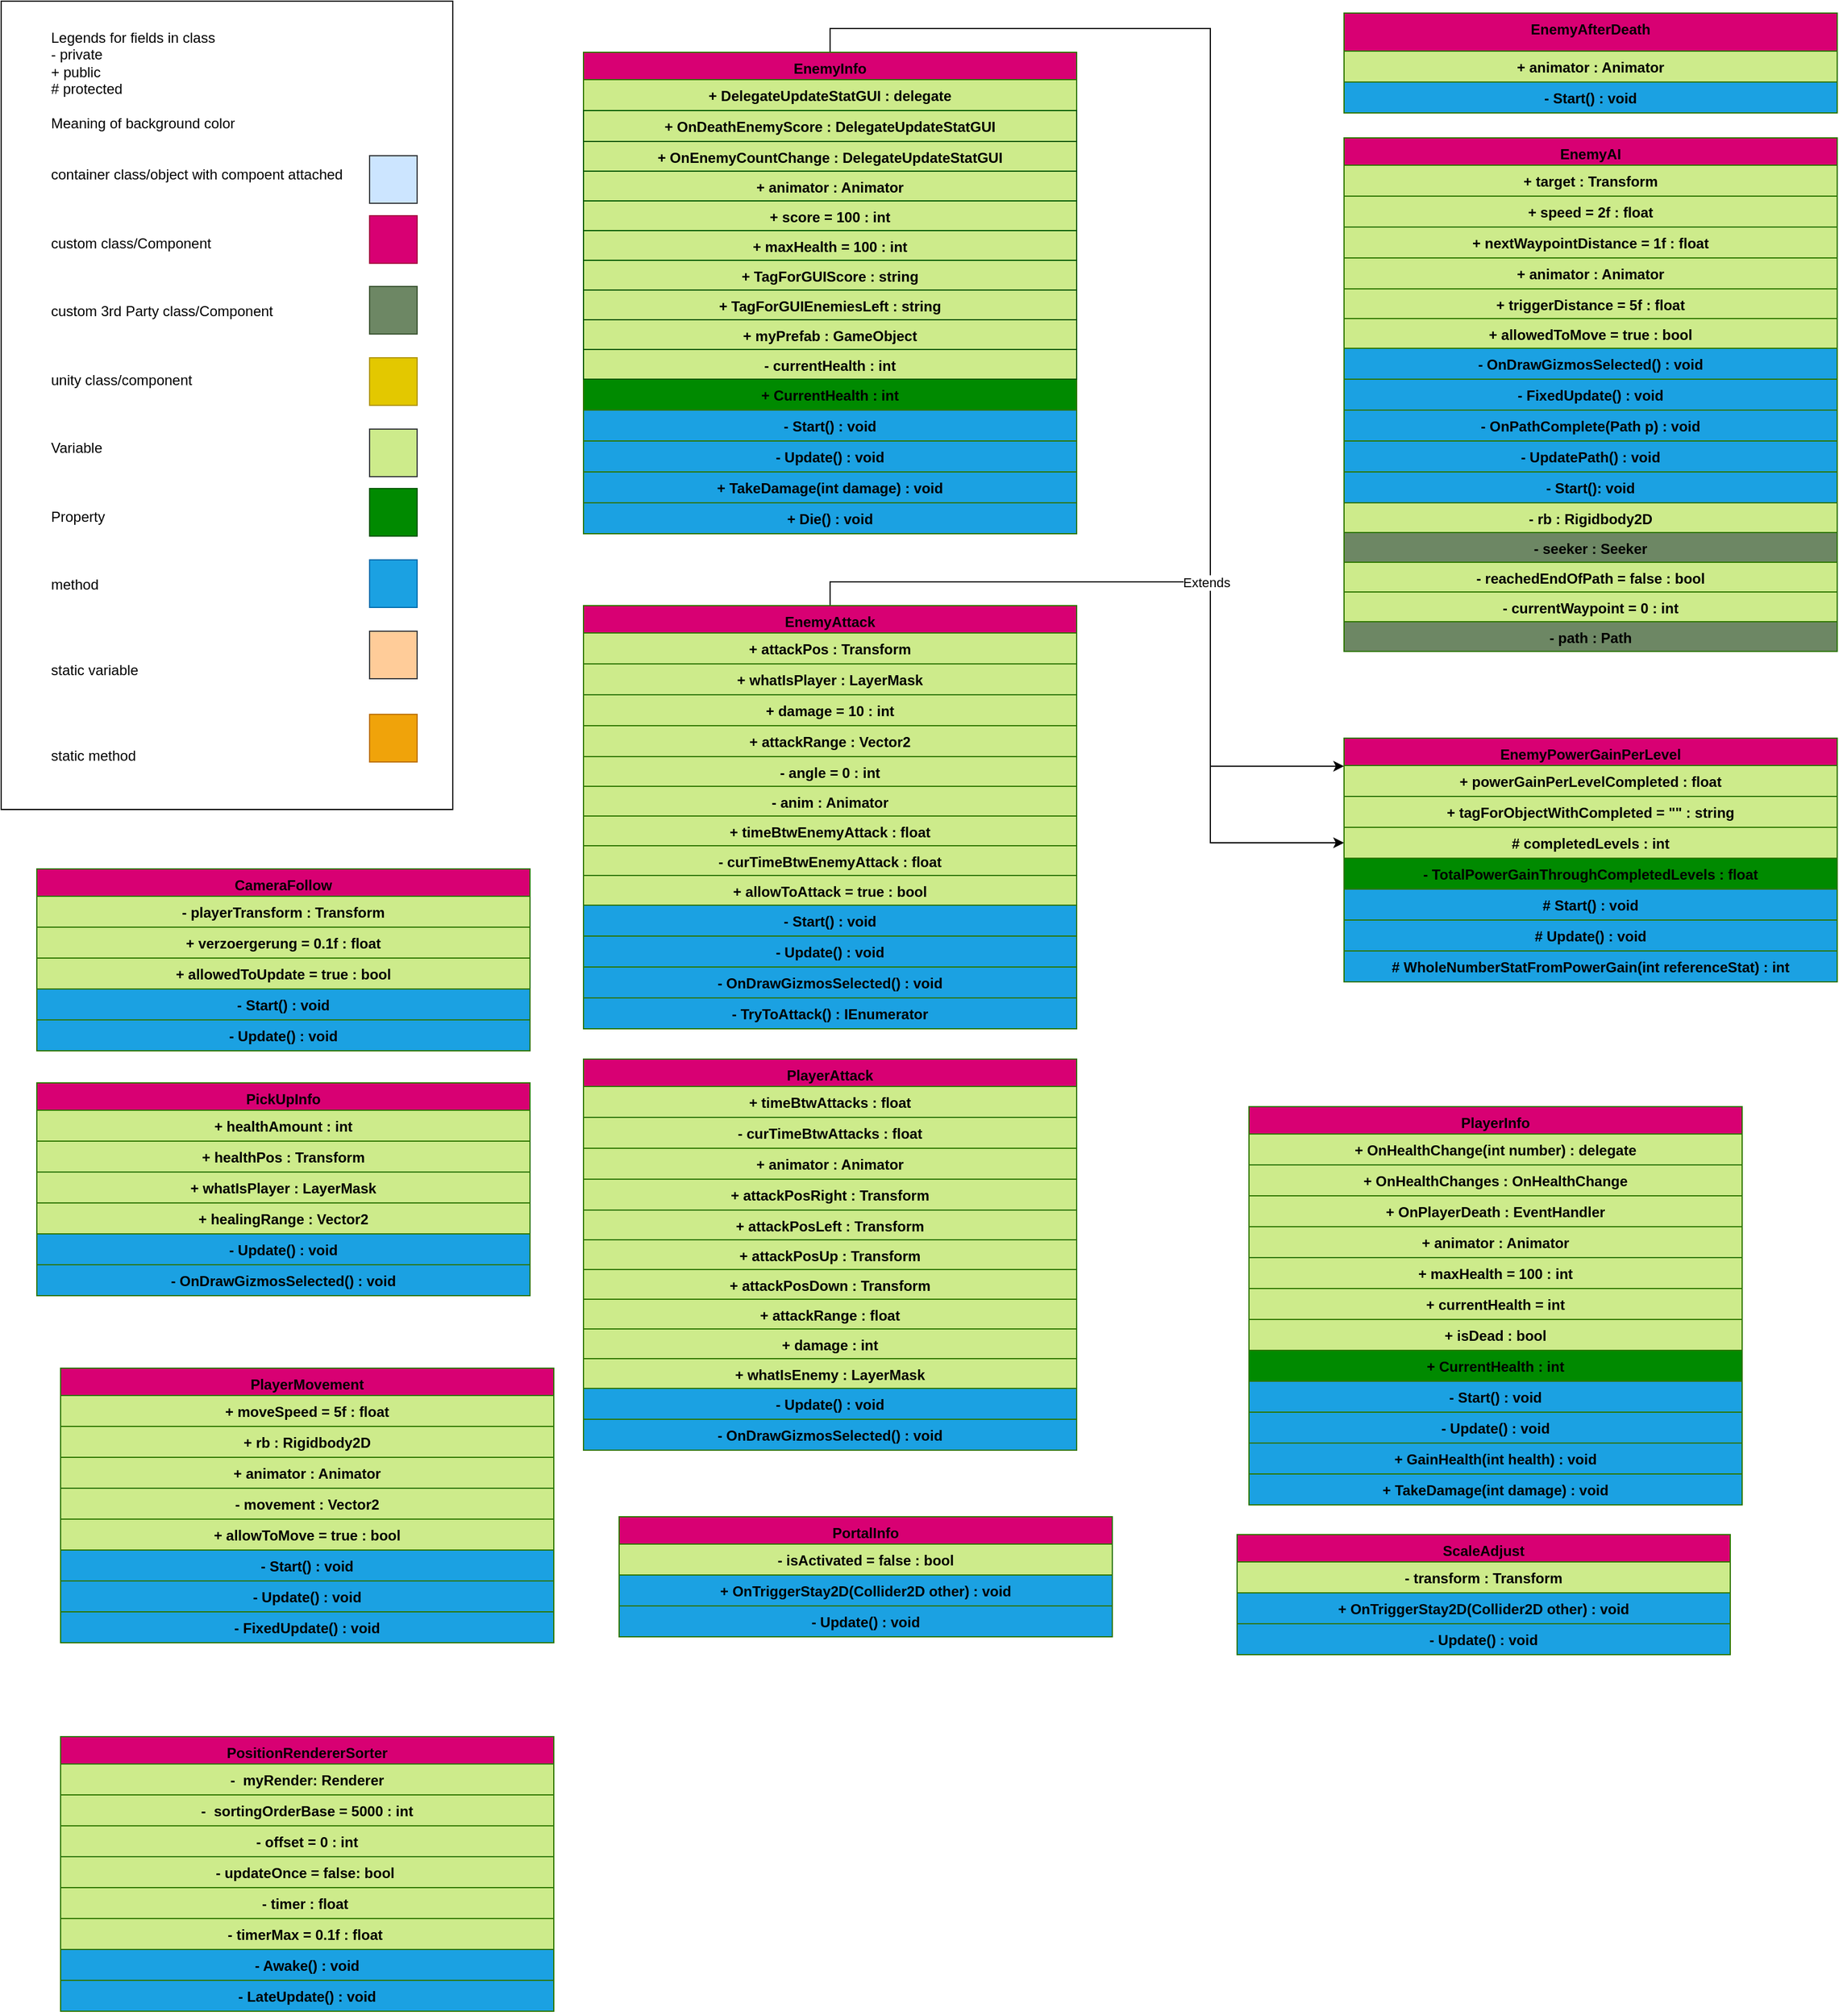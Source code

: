 <mxfile version="12.9.9" type="device"><diagram id="C5RBs43oDa-KdzZeNtuy" name="Page-1"><mxGraphModel dx="1086" dy="846" grid="1" gridSize="10" guides="1" tooltips="1" connect="1" arrows="1" fold="1" page="1" pageScale="1" pageWidth="827" pageHeight="1169" math="0" shadow="0"><root><mxCell id="WIyWlLk6GJQsqaUBKTNV-0"/><mxCell id="WIyWlLk6GJQsqaUBKTNV-1" parent="WIyWlLk6GJQsqaUBKTNV-0"/><mxCell id="g12nD_s7neF1TPHQe0_h-0" value="&lt;blockquote style=&quot;margin: 0 0 0 40px ; border: none ; padding: 0px&quot;&gt;&lt;div&gt;&lt;span&gt;Legends for fields in class&lt;/span&gt;&lt;/div&gt;&lt;div&gt;&lt;span&gt;- private&lt;/span&gt;&lt;/div&gt;&lt;div&gt;&lt;span&gt;+ public&lt;/span&gt;&lt;/div&gt;&lt;div&gt;&lt;span&gt;# protected&lt;/span&gt;&lt;/div&gt;&lt;div&gt;&lt;span&gt;&lt;br&gt;&lt;/span&gt;&lt;/div&gt;&lt;div&gt;&lt;span&gt;Meaning of background color&lt;/span&gt;&lt;/div&gt;&lt;div&gt;&lt;span&gt;&lt;br&gt;&lt;/span&gt;&lt;/div&gt;&lt;div&gt;&lt;br&gt;&lt;/div&gt;&lt;div&gt;container class/object with compoent attached&lt;/div&gt;&lt;div&gt;&lt;span&gt;&lt;br&gt;&lt;/span&gt;&lt;/div&gt;&lt;div&gt;&lt;span&gt;&lt;br&gt;&lt;/span&gt;&lt;/div&gt;&lt;div&gt;&lt;span&gt;&lt;br&gt;&lt;/span&gt;&lt;/div&gt;&lt;div&gt;&lt;span&gt;custom class/Component&lt;/span&gt;&lt;/div&gt;&lt;div&gt;&lt;span&gt;&lt;br&gt;&lt;/span&gt;&lt;/div&gt;&lt;div&gt;&lt;span&gt;&lt;br&gt;&lt;/span&gt;&lt;/div&gt;&lt;div&gt;&lt;span&gt;&lt;br&gt;&lt;/span&gt;&lt;/div&gt;&lt;div&gt;&lt;span&gt;custom 3rd Party class/Component&lt;/span&gt;&lt;/div&gt;&lt;div&gt;&lt;span&gt;&lt;br&gt;&lt;/span&gt;&lt;/div&gt;&lt;div&gt;&lt;span&gt;&lt;br&gt;&lt;/span&gt;&lt;/div&gt;&lt;div&gt;&lt;span&gt;&lt;br&gt;&lt;/span&gt;&lt;/div&gt;&lt;div&gt;&lt;span&gt;unity class/component&lt;/span&gt;&lt;/div&gt;&lt;div&gt;&lt;span&gt;&lt;br&gt;&lt;/span&gt;&lt;/div&gt;&lt;div&gt;&lt;span&gt;&lt;br&gt;&lt;/span&gt;&lt;/div&gt;&lt;div&gt;&lt;span&gt;&lt;br&gt;&lt;/span&gt;&lt;/div&gt;&lt;div&gt;&lt;span&gt;Variable&lt;/span&gt;&lt;/div&gt;&lt;div&gt;&lt;span&gt;&lt;br&gt;&lt;/span&gt;&lt;/div&gt;&lt;div&gt;&lt;span&gt;&lt;br&gt;&lt;/span&gt;&lt;/div&gt;&lt;div&gt;&lt;span&gt;&lt;br&gt;&lt;/span&gt;&lt;/div&gt;&lt;div&gt;&lt;span&gt;Property&lt;/span&gt;&lt;/div&gt;&lt;div&gt;&lt;span&gt;&lt;br&gt;&lt;/span&gt;&lt;/div&gt;&lt;div&gt;&lt;span&gt;&lt;br&gt;&lt;/span&gt;&lt;/div&gt;&lt;div&gt;&lt;span&gt;&lt;br&gt;&lt;/span&gt;&lt;/div&gt;&lt;div&gt;&lt;span&gt;method&lt;/span&gt;&lt;/div&gt;&lt;div&gt;&lt;span&gt;&lt;br&gt;&lt;/span&gt;&lt;/div&gt;&lt;div&gt;&lt;span&gt;&lt;br&gt;&lt;/span&gt;&lt;/div&gt;&lt;div&gt;&lt;span&gt;&lt;br&gt;&lt;/span&gt;&lt;/div&gt;&lt;div&gt;&lt;span&gt;&lt;br&gt;&lt;/span&gt;&lt;/div&gt;&lt;div&gt;static variable&lt;/div&gt;&lt;div&gt;&lt;br&gt;&lt;/div&gt;&lt;div&gt;&lt;br&gt;&lt;/div&gt;&lt;div&gt;&lt;br&gt;&lt;/div&gt;&lt;div&gt;&lt;br&gt;&lt;/div&gt;&lt;div&gt;&lt;span&gt;static method&lt;/span&gt;&lt;/div&gt;&lt;/blockquote&gt;&lt;div&gt;&lt;br&gt;&lt;/div&gt;" style="rounded=0;whiteSpace=wrap;html=1;align=left;" parent="WIyWlLk6GJQsqaUBKTNV-1" vertex="1"><mxGeometry x="30" y="40" width="380" height="680" as="geometry"/></mxCell><mxCell id="g12nD_s7neF1TPHQe0_h-1" value="" style="rounded=0;whiteSpace=wrap;html=1;fillColor=#d80073;strokeColor=#A50040;fontColor=#ffffff;" parent="WIyWlLk6GJQsqaUBKTNV-1" vertex="1"><mxGeometry x="340" y="220.5" width="40" height="40" as="geometry"/></mxCell><mxCell id="g12nD_s7neF1TPHQe0_h-2" value="" style="rounded=0;whiteSpace=wrap;html=1;fillColor=#cdeb8b;strokeColor=#36393d;" parent="WIyWlLk6GJQsqaUBKTNV-1" vertex="1"><mxGeometry x="340" y="400" width="40" height="40" as="geometry"/></mxCell><mxCell id="g12nD_s7neF1TPHQe0_h-3" value="" style="rounded=0;whiteSpace=wrap;html=1;fillColor=#008a00;strokeColor=#005700;fontColor=#ffffff;" parent="WIyWlLk6GJQsqaUBKTNV-1" vertex="1"><mxGeometry x="340" y="450" width="40" height="40" as="geometry"/></mxCell><mxCell id="g12nD_s7neF1TPHQe0_h-4" value="" style="rounded=0;whiteSpace=wrap;html=1;fillColor=#1ba1e2;strokeColor=#006EAF;fontColor=#ffffff;" parent="WIyWlLk6GJQsqaUBKTNV-1" vertex="1"><mxGeometry x="340" y="510" width="40" height="40" as="geometry"/></mxCell><mxCell id="g12nD_s7neF1TPHQe0_h-5" value="" style="rounded=0;whiteSpace=wrap;html=1;fillColor=#ffcc99;strokeColor=#36393d;" parent="WIyWlLk6GJQsqaUBKTNV-1" vertex="1"><mxGeometry x="340" y="570" width="40" height="40" as="geometry"/></mxCell><mxCell id="g12nD_s7neF1TPHQe0_h-6" value="" style="rounded=0;whiteSpace=wrap;html=1;fillColor=#f0a30a;strokeColor=#BD7000;fontColor=#ffffff;" parent="WIyWlLk6GJQsqaUBKTNV-1" vertex="1"><mxGeometry x="340" y="640" width="40" height="40" as="geometry"/></mxCell><mxCell id="g12nD_s7neF1TPHQe0_h-9" value="" style="rounded=0;whiteSpace=wrap;html=1;fillColor=#6D8764;strokeColor=#3A5431;fontColor=#ffffff;" parent="WIyWlLk6GJQsqaUBKTNV-1" vertex="1"><mxGeometry x="340" y="280" width="40" height="40" as="geometry"/></mxCell><mxCell id="g12nD_s7neF1TPHQe0_h-10" value="" style="rounded=0;whiteSpace=wrap;html=1;fillColor=#e3c800;strokeColor=#B09500;fontColor=#ffffff;" parent="WIyWlLk6GJQsqaUBKTNV-1" vertex="1"><mxGeometry x="340" y="340" width="40" height="40" as="geometry"/></mxCell><mxCell id="g12nD_s7neF1TPHQe0_h-11" value="" style="rounded=0;whiteSpace=wrap;html=1;fillColor=#cce5ff;strokeColor=#36393d;" parent="WIyWlLk6GJQsqaUBKTNV-1" vertex="1"><mxGeometry x="340" y="170" width="40" height="40" as="geometry"/></mxCell><mxCell id="g12nD_s7neF1TPHQe0_h-20" value="Atttached to&amp;nbsp;" style="edgeStyle=orthogonalEdgeStyle;rounded=0;orthogonalLoop=1;jettySize=auto;html=1;exitX=0.5;exitY=0;exitDx=0;exitDy=0;fontColor=#000000;align=center;verticalAlign=top;" parent="WIyWlLk6GJQsqaUBKTNV-1" edge="1"><mxGeometry relative="1" as="geometry"><mxPoint x="540" y="190" as="sourcePoint"/></mxGeometry></mxCell><mxCell id="g12nD_s7neF1TPHQe0_h-32" value="Atttached to&amp;nbsp;" style="edgeStyle=orthogonalEdgeStyle;rounded=0;orthogonalLoop=1;jettySize=auto;html=1;entryX=0.813;entryY=1;entryDx=0;entryDy=0;entryPerimeter=0;fontColor=#000000;align=center;verticalAlign=top;" parent="WIyWlLk6GJQsqaUBKTNV-1" edge="1"><mxGeometry relative="1" as="geometry"><Array as="points"><mxPoint x="750" y="145"/><mxPoint x="680" y="145"/></Array><mxPoint x="750" y="200" as="sourcePoint"/></mxGeometry></mxCell><mxCell id="GDpiG7AoCLdzy_XVtlWE-6" style="edgeStyle=orthogonalEdgeStyle;rounded=0;orthogonalLoop=1;jettySize=auto;html=1;exitX=0.5;exitY=0;exitDx=0;exitDy=0;entryX=0;entryY=0.115;entryDx=0;entryDy=0;entryPerimeter=0;" parent="WIyWlLk6GJQsqaUBKTNV-1" source="-wp-ch0PzZDuyKG5N9SE-5" target="ZL1Wda4p9aBYzEAqYzsK-91" edge="1"><mxGeometry relative="1" as="geometry"/></mxCell><mxCell id="-wp-ch0PzZDuyKG5N9SE-5" value="EnemyInfo" style="swimlane;fontStyle=1;childLayout=stackLayout;horizontal=1;fillColor=#D80073;horizontalStack=0;resizeParent=1;resizeParentMax=0;resizeLast=0;collapsible=1;marginBottom=0;fontColor=#000000;align=center;verticalAlign=top;strokeColor=#2D7600;gradientColor=none;spacingLeft=4;spacingRight=4;" parent="WIyWlLk6GJQsqaUBKTNV-1" vertex="1"><mxGeometry x="520" y="83" width="415" height="100" as="geometry"><mxRectangle x="520" y="83" width="100" height="23" as="alternateBounds"/></mxGeometry></mxCell><mxCell id="-wp-ch0PzZDuyKG5N9SE-6" value="+ DelegateUpdateStatGUI : delegate" style="text;strokeColor=#2D7600;fillColor=#CDEB8B;align=center;verticalAlign=top;spacingLeft=4;spacingRight=4;overflow=hidden;rotatable=0;points=[[0,0.5],[1,0.5]];portConstraint=eastwest;fontColor=#000000;fontStyle=1" parent="-wp-ch0PzZDuyKG5N9SE-5" vertex="1"><mxGeometry y="23" width="415" height="26" as="geometry"/></mxCell><mxCell id="-wp-ch0PzZDuyKG5N9SE-7" value="+ OnDeathEnemyScore : DelegateUpdateStatGUI" style="text;strokeColor=#005700;fillColor=#CDEB8B;align=center;verticalAlign=top;spacingLeft=4;spacingRight=4;overflow=hidden;rotatable=0;points=[[0,0.5],[1,0.5]];portConstraint=eastwest;fontColor=#000000;fontStyle=1" parent="-wp-ch0PzZDuyKG5N9SE-5" vertex="1"><mxGeometry y="49" width="415" height="26" as="geometry"/></mxCell><mxCell id="-wp-ch0PzZDuyKG5N9SE-8" value="+ OnEnemyCountChange : DelegateUpdateStatGUI" style="text;strokeColor=#005700;fillColor=#CDEB8B;align=center;verticalAlign=top;spacingLeft=4;spacingRight=4;overflow=hidden;rotatable=0;points=[[0,0.5],[1,0.5]];portConstraint=eastwest;fontColor=#000000;fontStyle=1" parent="-wp-ch0PzZDuyKG5N9SE-5" vertex="1"><mxGeometry y="75" width="415" height="25" as="geometry"/></mxCell><mxCell id="-wp-ch0PzZDuyKG5N9SE-9" value="+ CurrentHealth : int" style="text;strokeColor=#2D7600;align=center;verticalAlign=top;spacingLeft=4;spacingRight=4;overflow=hidden;rotatable=0;points=[[0,0.5],[1,0.5]];portConstraint=eastwest;fontColor=#000000;fontStyle=1;fillColor=#008a00;" parent="WIyWlLk6GJQsqaUBKTNV-1" vertex="1"><mxGeometry x="520" y="358" width="415" height="26" as="geometry"/></mxCell><mxCell id="ZL1Wda4p9aBYzEAqYzsK-0" value="+ animator : Animator" style="text;strokeColor=#005700;fillColor=#CDEB8B;align=center;verticalAlign=top;spacingLeft=4;spacingRight=4;overflow=hidden;rotatable=0;points=[[0,0.5],[1,0.5]];portConstraint=eastwest;fontColor=#000000;fontStyle=1" parent="WIyWlLk6GJQsqaUBKTNV-1" vertex="1"><mxGeometry x="520" y="183" width="415" height="25" as="geometry"/></mxCell><mxCell id="ZL1Wda4p9aBYzEAqYzsK-1" value="+ score = 100 : int" style="text;strokeColor=#005700;fillColor=#CDEB8B;align=center;verticalAlign=top;spacingLeft=4;spacingRight=4;overflow=hidden;rotatable=0;points=[[0,0.5],[1,0.5]];portConstraint=eastwest;fontColor=#000000;fontStyle=1" parent="WIyWlLk6GJQsqaUBKTNV-1" vertex="1"><mxGeometry x="520" y="208" width="415" height="25" as="geometry"/></mxCell><mxCell id="ZL1Wda4p9aBYzEAqYzsK-2" value="+ maxHealth = 100 : int" style="text;strokeColor=#005700;fillColor=#CDEB8B;align=center;verticalAlign=top;spacingLeft=4;spacingRight=4;overflow=hidden;rotatable=0;points=[[0,0.5],[1,0.5]];portConstraint=eastwest;fontColor=#000000;fontStyle=1" parent="WIyWlLk6GJQsqaUBKTNV-1" vertex="1"><mxGeometry x="520" y="233" width="415" height="25" as="geometry"/></mxCell><mxCell id="ZL1Wda4p9aBYzEAqYzsK-3" value="+ TagForGUIScore : string" style="text;strokeColor=#005700;fillColor=#CDEB8B;align=center;verticalAlign=top;spacingLeft=4;spacingRight=4;overflow=hidden;rotatable=0;points=[[0,0.5],[1,0.5]];portConstraint=eastwest;fontColor=#000000;fontStyle=1" parent="WIyWlLk6GJQsqaUBKTNV-1" vertex="1"><mxGeometry x="520" y="258" width="415" height="25" as="geometry"/></mxCell><mxCell id="ZL1Wda4p9aBYzEAqYzsK-4" value="+ TagForGUIEnemiesLeft : string" style="text;strokeColor=#005700;fillColor=#CDEB8B;align=center;verticalAlign=top;spacingLeft=4;spacingRight=4;overflow=hidden;rotatable=0;points=[[0,0.5],[1,0.5]];portConstraint=eastwest;fontColor=#000000;fontStyle=1" parent="WIyWlLk6GJQsqaUBKTNV-1" vertex="1"><mxGeometry x="520" y="283" width="415" height="25" as="geometry"/></mxCell><mxCell id="ZL1Wda4p9aBYzEAqYzsK-5" value="+ myPrefab : GameObject" style="text;strokeColor=#005700;fillColor=#CDEB8B;align=center;verticalAlign=top;spacingLeft=4;spacingRight=4;overflow=hidden;rotatable=0;points=[[0,0.5],[1,0.5]];portConstraint=eastwest;fontColor=#000000;fontStyle=1" parent="WIyWlLk6GJQsqaUBKTNV-1" vertex="1"><mxGeometry x="520" y="308" width="415" height="25" as="geometry"/></mxCell><mxCell id="ZL1Wda4p9aBYzEAqYzsK-6" value="- currentHealth : int" style="text;strokeColor=#005700;fillColor=#CDEB8B;align=center;verticalAlign=top;spacingLeft=4;spacingRight=4;overflow=hidden;rotatable=0;points=[[0,0.5],[1,0.5]];portConstraint=eastwest;fontColor=#000000;fontStyle=1" parent="WIyWlLk6GJQsqaUBKTNV-1" vertex="1"><mxGeometry x="520" y="333" width="415" height="25" as="geometry"/></mxCell><mxCell id="ZL1Wda4p9aBYzEAqYzsK-9" value="- Start() : void" style="text;strokeColor=#2D7600;fillColor=#1BA1E2;align=center;verticalAlign=top;spacingLeft=4;spacingRight=4;overflow=hidden;rotatable=0;points=[[0,0.5],[1,0.5]];portConstraint=eastwest;fontColor=#000000;fontStyle=1" parent="WIyWlLk6GJQsqaUBKTNV-1" vertex="1"><mxGeometry x="520" y="384" width="415" height="26" as="geometry"/></mxCell><mxCell id="ZL1Wda4p9aBYzEAqYzsK-10" value="- Update() : void" style="text;strokeColor=#2D7600;fillColor=#1BA1E2;align=center;verticalAlign=top;spacingLeft=4;spacingRight=4;overflow=hidden;rotatable=0;points=[[0,0.5],[1,0.5]];portConstraint=eastwest;fontColor=#000000;fontStyle=1" parent="WIyWlLk6GJQsqaUBKTNV-1" vertex="1"><mxGeometry x="520" y="410" width="415" height="26" as="geometry"/></mxCell><mxCell id="ZL1Wda4p9aBYzEAqYzsK-11" value="+ TakeDamage(int damage) : void" style="text;strokeColor=#2D7600;fillColor=#1BA1E2;align=center;verticalAlign=top;spacingLeft=4;spacingRight=4;overflow=hidden;rotatable=0;points=[[0,0.5],[1,0.5]];portConstraint=eastwest;fontColor=#000000;fontStyle=1" parent="WIyWlLk6GJQsqaUBKTNV-1" vertex="1"><mxGeometry x="520" y="436" width="415" height="26" as="geometry"/></mxCell><mxCell id="ZL1Wda4p9aBYzEAqYzsK-12" value="+ Die() : void" style="text;strokeColor=#2D7600;fillColor=#1BA1E2;align=center;verticalAlign=top;spacingLeft=4;spacingRight=4;overflow=hidden;rotatable=0;points=[[0,0.5],[1,0.5]];portConstraint=eastwest;fontColor=#000000;fontStyle=1" parent="WIyWlLk6GJQsqaUBKTNV-1" vertex="1"><mxGeometry x="520" y="462" width="415" height="26" as="geometry"/></mxCell><mxCell id="GDpiG7AoCLdzy_XVtlWE-5" value="Extends" style="edgeStyle=orthogonalEdgeStyle;rounded=0;orthogonalLoop=1;jettySize=auto;html=1;exitX=0.5;exitY=0;exitDx=0;exitDy=0;entryX=0;entryY=0.5;entryDx=0;entryDy=0;fontColor=#000000;" parent="WIyWlLk6GJQsqaUBKTNV-1" source="ZL1Wda4p9aBYzEAqYzsK-30" target="ZL1Wda4p9aBYzEAqYzsK-94" edge="1"><mxGeometry relative="1" as="geometry"/></mxCell><mxCell id="ZL1Wda4p9aBYzEAqYzsK-30" value="EnemyAttack" style="swimlane;fontStyle=1;childLayout=stackLayout;horizontal=1;fillColor=#D80073;horizontalStack=0;resizeParent=1;resizeParentMax=0;resizeLast=0;collapsible=1;marginBottom=0;fontColor=#000000;align=center;verticalAlign=top;strokeColor=#2D7600;gradientColor=none;spacingLeft=4;spacingRight=4;" parent="WIyWlLk6GJQsqaUBKTNV-1" vertex="1"><mxGeometry x="520" y="548.5" width="415" height="356" as="geometry"/></mxCell><mxCell id="ZL1Wda4p9aBYzEAqYzsK-31" value="+ attackPos : Transform" style="text;strokeColor=#2D7600;fillColor=#CDEB8B;align=center;verticalAlign=top;spacingLeft=4;spacingRight=4;overflow=hidden;rotatable=0;points=[[0,0.5],[1,0.5]];portConstraint=eastwest;fontColor=#000000;fontStyle=1" parent="ZL1Wda4p9aBYzEAqYzsK-30" vertex="1"><mxGeometry y="23" width="415" height="26" as="geometry"/></mxCell><mxCell id="ZL1Wda4p9aBYzEAqYzsK-32" value="+ whatIsPlayer : LayerMask" style="text;strokeColor=#2D7600;fillColor=#CDEB8B;align=center;verticalAlign=top;spacingLeft=4;spacingRight=4;overflow=hidden;rotatable=0;points=[[0,0.5],[1,0.5]];portConstraint=eastwest;fontColor=#000000;fontStyle=1" parent="ZL1Wda4p9aBYzEAqYzsK-30" vertex="1"><mxGeometry y="49" width="415" height="26" as="geometry"/></mxCell><mxCell id="ZL1Wda4p9aBYzEAqYzsK-33" value="+ damage = 10 : int" style="text;strokeColor=#2D7600;fillColor=#CDEB8B;align=center;verticalAlign=top;spacingLeft=4;spacingRight=4;overflow=hidden;rotatable=0;points=[[0,0.5],[1,0.5]];portConstraint=eastwest;fontColor=#000000;fontStyle=1" parent="ZL1Wda4p9aBYzEAqYzsK-30" vertex="1"><mxGeometry y="75" width="415" height="26" as="geometry"/></mxCell><mxCell id="ZL1Wda4p9aBYzEAqYzsK-34" value="+ attackRange : Vector2" style="text;strokeColor=#2D7600;fillColor=#CDEB8B;align=center;verticalAlign=top;spacingLeft=4;spacingRight=4;overflow=hidden;rotatable=0;points=[[0,0.5],[1,0.5]];portConstraint=eastwest;fontColor=#000000;fontStyle=1" parent="ZL1Wda4p9aBYzEAqYzsK-30" vertex="1"><mxGeometry y="101" width="415" height="26" as="geometry"/></mxCell><mxCell id="ZL1Wda4p9aBYzEAqYzsK-35" value="- angle = 0 : int" style="text;strokeColor=#2D7600;fillColor=#CDEB8B;align=center;verticalAlign=top;spacingLeft=4;spacingRight=4;overflow=hidden;rotatable=0;points=[[0,0.5],[1,0.5]];portConstraint=eastwest;fontColor=#000000;fontStyle=1" parent="ZL1Wda4p9aBYzEAqYzsK-30" vertex="1"><mxGeometry y="127" width="415" height="25" as="geometry"/></mxCell><mxCell id="ZL1Wda4p9aBYzEAqYzsK-37" value="- anim : Animator" style="text;strokeColor=#2D7600;fillColor=#CDEB8B;align=center;verticalAlign=top;spacingLeft=4;spacingRight=4;overflow=hidden;rotatable=0;points=[[0,0.5],[1,0.5]];portConstraint=eastwest;fontColor=#000000;fontStyle=1" parent="ZL1Wda4p9aBYzEAqYzsK-30" vertex="1"><mxGeometry y="152" width="415" height="25" as="geometry"/></mxCell><mxCell id="ZL1Wda4p9aBYzEAqYzsK-42" value="+ timeBtwEnemyAttack : float" style="text;strokeColor=#2D7600;fillColor=#CDEB8B;align=center;verticalAlign=top;spacingLeft=4;spacingRight=4;overflow=hidden;rotatable=0;points=[[0,0.5],[1,0.5]];portConstraint=eastwest;fontColor=#000000;fontStyle=1" parent="ZL1Wda4p9aBYzEAqYzsK-30" vertex="1"><mxGeometry y="177" width="415" height="25" as="geometry"/></mxCell><mxCell id="ZL1Wda4p9aBYzEAqYzsK-41" value="- curTimeBtwEnemyAttack : float" style="text;strokeColor=#2D7600;fillColor=#CDEB8B;align=center;verticalAlign=top;spacingLeft=4;spacingRight=4;overflow=hidden;rotatable=0;points=[[0,0.5],[1,0.5]];portConstraint=eastwest;fontColor=#000000;fontStyle=1" parent="ZL1Wda4p9aBYzEAqYzsK-30" vertex="1"><mxGeometry y="202" width="415" height="25" as="geometry"/></mxCell><mxCell id="ZL1Wda4p9aBYzEAqYzsK-40" value="+ allowToAttack = true : bool" style="text;strokeColor=#2D7600;fillColor=#CDEB8B;align=center;verticalAlign=top;spacingLeft=4;spacingRight=4;overflow=hidden;rotatable=0;points=[[0,0.5],[1,0.5]];portConstraint=eastwest;fontColor=#000000;fontStyle=1" parent="ZL1Wda4p9aBYzEAqYzsK-30" vertex="1"><mxGeometry y="227" width="415" height="25" as="geometry"/></mxCell><mxCell id="ZL1Wda4p9aBYzEAqYzsK-36" value="- Start() : void" style="text;strokeColor=#2D7600;fillColor=#1BA1E2;align=center;verticalAlign=top;spacingLeft=4;spacingRight=4;overflow=hidden;rotatable=0;points=[[0,0.5],[1,0.5]];portConstraint=eastwest;fontColor=#000000;fontStyle=1" parent="ZL1Wda4p9aBYzEAqYzsK-30" vertex="1"><mxGeometry y="252" width="415" height="26" as="geometry"/></mxCell><mxCell id="ZL1Wda4p9aBYzEAqYzsK-46" value="- Update() : void" style="text;strokeColor=#2D7600;fillColor=#1BA1E2;align=center;verticalAlign=top;spacingLeft=4;spacingRight=4;overflow=hidden;rotatable=0;points=[[0,0.5],[1,0.5]];portConstraint=eastwest;fontColor=#000000;fontStyle=1" parent="ZL1Wda4p9aBYzEAqYzsK-30" vertex="1"><mxGeometry y="278" width="415" height="26" as="geometry"/></mxCell><mxCell id="ZL1Wda4p9aBYzEAqYzsK-43" value="- OnDrawGizmosSelected() : void" style="text;strokeColor=#2D7600;fillColor=#1BA1E2;align=center;verticalAlign=top;spacingLeft=4;spacingRight=4;overflow=hidden;rotatable=0;points=[[0,0.5],[1,0.5]];portConstraint=eastwest;fontColor=#000000;fontStyle=1" parent="ZL1Wda4p9aBYzEAqYzsK-30" vertex="1"><mxGeometry y="304" width="415" height="26" as="geometry"/></mxCell><mxCell id="ZL1Wda4p9aBYzEAqYzsK-44" value="- TryToAttack() : IEnumerator" style="text;strokeColor=#2D7600;fillColor=#1BA1E2;align=center;verticalAlign=top;spacingLeft=4;spacingRight=4;overflow=hidden;rotatable=0;points=[[0,0.5],[1,0.5]];portConstraint=eastwest;fontColor=#000000;fontStyle=1" parent="ZL1Wda4p9aBYzEAqYzsK-30" vertex="1"><mxGeometry y="330" width="415" height="26" as="geometry"/></mxCell><mxCell id="ZL1Wda4p9aBYzEAqYzsK-61" value="CameraFollow" style="swimlane;fontStyle=1;childLayout=stackLayout;horizontal=1;fillColor=#D80073;horizontalStack=0;resizeParent=1;resizeParentMax=0;resizeLast=0;collapsible=1;marginBottom=0;fontColor=#000000;align=center;verticalAlign=top;strokeColor=#2D7600;gradientColor=none;spacingLeft=4;spacingRight=4;" parent="WIyWlLk6GJQsqaUBKTNV-1" vertex="1"><mxGeometry x="60" y="770" width="415" height="153" as="geometry"/></mxCell><mxCell id="ZL1Wda4p9aBYzEAqYzsK-62" value="- playerTransform : Transform" style="text;strokeColor=#2D7600;fillColor=#CDEB8B;align=center;verticalAlign=top;spacingLeft=4;spacingRight=4;overflow=hidden;rotatable=0;points=[[0,0.5],[1,0.5]];portConstraint=eastwest;fontColor=#000000;fontStyle=1" parent="ZL1Wda4p9aBYzEAqYzsK-61" vertex="1"><mxGeometry y="23" width="415" height="26" as="geometry"/></mxCell><mxCell id="ZL1Wda4p9aBYzEAqYzsK-63" value="+ verzoergerung = 0.1f : float" style="text;strokeColor=#2D7600;fillColor=#CDEB8B;align=center;verticalAlign=top;spacingLeft=4;spacingRight=4;overflow=hidden;rotatable=0;points=[[0,0.5],[1,0.5]];portConstraint=eastwest;fontColor=#000000;fontStyle=1" parent="ZL1Wda4p9aBYzEAqYzsK-61" vertex="1"><mxGeometry y="49" width="415" height="26" as="geometry"/></mxCell><mxCell id="ZL1Wda4p9aBYzEAqYzsK-64" value="+ allowedToUpdate = true : bool" style="text;strokeColor=#2D7600;fillColor=#CDEB8B;align=center;verticalAlign=top;spacingLeft=4;spacingRight=4;overflow=hidden;rotatable=0;points=[[0,0.5],[1,0.5]];portConstraint=eastwest;fontColor=#000000;fontStyle=1" parent="ZL1Wda4p9aBYzEAqYzsK-61" vertex="1"><mxGeometry y="75" width="415" height="26" as="geometry"/></mxCell><mxCell id="ZL1Wda4p9aBYzEAqYzsK-66" value="- Start() : void" style="text;strokeColor=#2D7600;fillColor=#1BA1E2;align=center;verticalAlign=top;spacingLeft=4;spacingRight=4;overflow=hidden;rotatable=0;points=[[0,0.5],[1,0.5]];portConstraint=eastwest;fontColor=#000000;fontStyle=1" parent="ZL1Wda4p9aBYzEAqYzsK-61" vertex="1"><mxGeometry y="101" width="415" height="26" as="geometry"/></mxCell><mxCell id="ZL1Wda4p9aBYzEAqYzsK-67" value="- Update() : void" style="text;strokeColor=#2D7600;fillColor=#1BA1E2;align=center;verticalAlign=top;spacingLeft=4;spacingRight=4;overflow=hidden;rotatable=0;points=[[0,0.5],[1,0.5]];portConstraint=eastwest;fontColor=#000000;fontStyle=1" parent="ZL1Wda4p9aBYzEAqYzsK-61" vertex="1"><mxGeometry y="127" width="415" height="26" as="geometry"/></mxCell><mxCell id="ZL1Wda4p9aBYzEAqYzsK-69" value="PickUpInfo" style="swimlane;fontStyle=1;childLayout=stackLayout;horizontal=1;fillColor=#D80073;horizontalStack=0;resizeParent=1;resizeParentMax=0;resizeLast=0;collapsible=1;marginBottom=0;fontColor=#000000;align=center;verticalAlign=top;strokeColor=#2D7600;gradientColor=none;spacingLeft=4;spacingRight=4;" parent="WIyWlLk6GJQsqaUBKTNV-1" vertex="1"><mxGeometry x="60" y="950" width="415" height="101" as="geometry"/></mxCell><mxCell id="ZL1Wda4p9aBYzEAqYzsK-70" value="+ healthAmount : int" style="text;strokeColor=#2D7600;fillColor=#CDEB8B;align=center;verticalAlign=top;spacingLeft=4;spacingRight=4;overflow=hidden;rotatable=0;points=[[0,0.5],[1,0.5]];portConstraint=eastwest;fontColor=#000000;fontStyle=1" parent="ZL1Wda4p9aBYzEAqYzsK-69" vertex="1"><mxGeometry y="23" width="415" height="26" as="geometry"/></mxCell><mxCell id="ZL1Wda4p9aBYzEAqYzsK-71" value="+ healthPos : Transform" style="text;strokeColor=#2D7600;fillColor=#CDEB8B;align=center;verticalAlign=top;spacingLeft=4;spacingRight=4;overflow=hidden;rotatable=0;points=[[0,0.5],[1,0.5]];portConstraint=eastwest;fontColor=#000000;fontStyle=1" parent="ZL1Wda4p9aBYzEAqYzsK-69" vertex="1"><mxGeometry y="49" width="415" height="26" as="geometry"/></mxCell><mxCell id="ZL1Wda4p9aBYzEAqYzsK-72" value="+ whatIsPlayer : LayerMask" style="text;strokeColor=#2D7600;fillColor=#CDEB8B;align=center;verticalAlign=top;spacingLeft=4;spacingRight=4;overflow=hidden;rotatable=0;points=[[0,0.5],[1,0.5]];portConstraint=eastwest;fontColor=#000000;fontStyle=1" parent="ZL1Wda4p9aBYzEAqYzsK-69" vertex="1"><mxGeometry y="75" width="415" height="26" as="geometry"/></mxCell><mxCell id="ZL1Wda4p9aBYzEAqYzsK-73" value="- OnDrawGizmosSelected() : void" style="text;strokeColor=#2D7600;fillColor=#1BA1E2;align=center;verticalAlign=top;spacingLeft=4;spacingRight=4;overflow=hidden;rotatable=0;points=[[0,0.5],[1,0.5]];portConstraint=eastwest;fontColor=#000000;fontStyle=1" parent="WIyWlLk6GJQsqaUBKTNV-1" vertex="1"><mxGeometry x="60" y="1103" width="415" height="26" as="geometry"/></mxCell><mxCell id="ZL1Wda4p9aBYzEAqYzsK-74" value="- Update() : void" style="text;strokeColor=#2D7600;fillColor=#1BA1E2;align=center;verticalAlign=top;spacingLeft=4;spacingRight=4;overflow=hidden;rotatable=0;points=[[0,0.5],[1,0.5]];portConstraint=eastwest;fontColor=#000000;fontStyle=1" parent="WIyWlLk6GJQsqaUBKTNV-1" vertex="1"><mxGeometry x="60" y="1077" width="415" height="26" as="geometry"/></mxCell><mxCell id="ZL1Wda4p9aBYzEAqYzsK-75" value="+ healingRange : Vector2" style="text;strokeColor=#2D7600;fillColor=#CDEB8B;align=center;verticalAlign=top;spacingLeft=4;spacingRight=4;overflow=hidden;rotatable=0;points=[[0,0.5],[1,0.5]];portConstraint=eastwest;fontColor=#000000;fontStyle=1" parent="WIyWlLk6GJQsqaUBKTNV-1" vertex="1"><mxGeometry x="60" y="1051" width="415" height="26" as="geometry"/></mxCell><mxCell id="ZL1Wda4p9aBYzEAqYzsK-76" value="PlayerAttack" style="swimlane;fontStyle=1;childLayout=stackLayout;horizontal=1;fillColor=#D80073;horizontalStack=0;resizeParent=1;resizeParentMax=0;resizeLast=0;collapsible=1;marginBottom=0;fontColor=#000000;align=center;verticalAlign=top;strokeColor=#2D7600;gradientColor=none;spacingLeft=4;spacingRight=4;" parent="WIyWlLk6GJQsqaUBKTNV-1" vertex="1"><mxGeometry x="520" y="930" width="415" height="329" as="geometry"/></mxCell><mxCell id="ZL1Wda4p9aBYzEAqYzsK-77" value="+ timeBtwAttacks : float" style="text;strokeColor=#2D7600;fillColor=#CDEB8B;align=center;verticalAlign=top;spacingLeft=4;spacingRight=4;overflow=hidden;rotatable=0;points=[[0,0.5],[1,0.5]];portConstraint=eastwest;fontColor=#000000;fontStyle=1" parent="ZL1Wda4p9aBYzEAqYzsK-76" vertex="1"><mxGeometry y="23" width="415" height="26" as="geometry"/></mxCell><mxCell id="ZL1Wda4p9aBYzEAqYzsK-78" value="- curTimeBtwAttacks : float" style="text;strokeColor=#2D7600;fillColor=#CDEB8B;align=center;verticalAlign=top;spacingLeft=4;spacingRight=4;overflow=hidden;rotatable=0;points=[[0,0.5],[1,0.5]];portConstraint=eastwest;fontColor=#000000;fontStyle=1" parent="ZL1Wda4p9aBYzEAqYzsK-76" vertex="1"><mxGeometry y="49" width="415" height="26" as="geometry"/></mxCell><mxCell id="ZL1Wda4p9aBYzEAqYzsK-79" value="+ animator : Animator" style="text;strokeColor=#2D7600;fillColor=#CDEB8B;align=center;verticalAlign=top;spacingLeft=4;spacingRight=4;overflow=hidden;rotatable=0;points=[[0,0.5],[1,0.5]];portConstraint=eastwest;fontColor=#000000;fontStyle=1" parent="ZL1Wda4p9aBYzEAqYzsK-76" vertex="1"><mxGeometry y="75" width="415" height="26" as="geometry"/></mxCell><mxCell id="ZL1Wda4p9aBYzEAqYzsK-80" value="+ attackPosRight : Transform" style="text;strokeColor=#2D7600;fillColor=#CDEB8B;align=center;verticalAlign=top;spacingLeft=4;spacingRight=4;overflow=hidden;rotatable=0;points=[[0,0.5],[1,0.5]];portConstraint=eastwest;fontColor=#000000;fontStyle=1" parent="ZL1Wda4p9aBYzEAqYzsK-76" vertex="1"><mxGeometry y="101" width="415" height="26" as="geometry"/></mxCell><mxCell id="ZL1Wda4p9aBYzEAqYzsK-81" value="+ attackPosLeft : Transform" style="text;strokeColor=#2D7600;fillColor=#CDEB8B;align=center;verticalAlign=top;spacingLeft=4;spacingRight=4;overflow=hidden;rotatable=0;points=[[0,0.5],[1,0.5]];portConstraint=eastwest;fontColor=#000000;fontStyle=1" parent="ZL1Wda4p9aBYzEAqYzsK-76" vertex="1"><mxGeometry y="127" width="415" height="25" as="geometry"/></mxCell><mxCell id="ZL1Wda4p9aBYzEAqYzsK-82" value="+ attackPosUp : Transform" style="text;strokeColor=#2D7600;fillColor=#CDEB8B;align=center;verticalAlign=top;spacingLeft=4;spacingRight=4;overflow=hidden;rotatable=0;points=[[0,0.5],[1,0.5]];portConstraint=eastwest;fontColor=#000000;fontStyle=1" parent="ZL1Wda4p9aBYzEAqYzsK-76" vertex="1"><mxGeometry y="152" width="415" height="25" as="geometry"/></mxCell><mxCell id="ZL1Wda4p9aBYzEAqYzsK-83" value="+ attackPosDown : Transform" style="text;strokeColor=#2D7600;fillColor=#CDEB8B;align=center;verticalAlign=top;spacingLeft=4;spacingRight=4;overflow=hidden;rotatable=0;points=[[0,0.5],[1,0.5]];portConstraint=eastwest;fontColor=#000000;fontStyle=1" parent="ZL1Wda4p9aBYzEAqYzsK-76" vertex="1"><mxGeometry y="177" width="415" height="25" as="geometry"/></mxCell><mxCell id="ZL1Wda4p9aBYzEAqYzsK-84" value="+ attackRange : float" style="text;strokeColor=#2D7600;fillColor=#CDEB8B;align=center;verticalAlign=top;spacingLeft=4;spacingRight=4;overflow=hidden;rotatable=0;points=[[0,0.5],[1,0.5]];portConstraint=eastwest;fontColor=#000000;fontStyle=1" parent="ZL1Wda4p9aBYzEAqYzsK-76" vertex="1"><mxGeometry y="202" width="415" height="25" as="geometry"/></mxCell><mxCell id="ZL1Wda4p9aBYzEAqYzsK-85" value="+ damage : int" style="text;strokeColor=#2D7600;fillColor=#CDEB8B;align=center;verticalAlign=top;spacingLeft=4;spacingRight=4;overflow=hidden;rotatable=0;points=[[0,0.5],[1,0.5]];portConstraint=eastwest;fontColor=#000000;fontStyle=1" parent="ZL1Wda4p9aBYzEAqYzsK-76" vertex="1"><mxGeometry y="227" width="415" height="25" as="geometry"/></mxCell><mxCell id="ZL1Wda4p9aBYzEAqYzsK-90" value="+ whatIsEnemy : LayerMask" style="text;strokeColor=#2D7600;fillColor=#CDEB8B;align=center;verticalAlign=top;spacingLeft=4;spacingRight=4;overflow=hidden;rotatable=0;points=[[0,0.5],[1,0.5]];portConstraint=eastwest;fontColor=#000000;fontStyle=1" parent="ZL1Wda4p9aBYzEAqYzsK-76" vertex="1"><mxGeometry y="252" width="415" height="25" as="geometry"/></mxCell><mxCell id="ZL1Wda4p9aBYzEAqYzsK-86" value="- Update() : void" style="text;strokeColor=#2D7600;fillColor=#1BA1E2;align=center;verticalAlign=top;spacingLeft=4;spacingRight=4;overflow=hidden;rotatable=0;points=[[0,0.5],[1,0.5]];portConstraint=eastwest;fontColor=#000000;fontStyle=1" parent="ZL1Wda4p9aBYzEAqYzsK-76" vertex="1"><mxGeometry y="277" width="415" height="26" as="geometry"/></mxCell><mxCell id="ZL1Wda4p9aBYzEAqYzsK-87" value="- OnDrawGizmosSelected() : void" style="text;strokeColor=#2D7600;fillColor=#1BA1E2;align=center;verticalAlign=top;spacingLeft=4;spacingRight=4;overflow=hidden;rotatable=0;points=[[0,0.5],[1,0.5]];portConstraint=eastwest;fontColor=#000000;fontStyle=1" parent="ZL1Wda4p9aBYzEAqYzsK-76" vertex="1"><mxGeometry y="303" width="415" height="26" as="geometry"/></mxCell><mxCell id="ZL1Wda4p9aBYzEAqYzsK-47" value="PlayerInfo" style="swimlane;fontStyle=1;childLayout=stackLayout;horizontal=1;fillColor=#D80073;horizontalStack=0;resizeParent=1;resizeParentMax=0;resizeLast=0;collapsible=1;marginBottom=0;fontColor=#000000;align=center;verticalAlign=top;strokeColor=#2D7600;gradientColor=none;spacingLeft=4;spacingRight=4;" parent="WIyWlLk6GJQsqaUBKTNV-1" vertex="1"><mxGeometry x="1080" y="970" width="415" height="335" as="geometry"/></mxCell><mxCell id="ZL1Wda4p9aBYzEAqYzsK-48" value="+ OnHealthChange(int number) : delegate" style="text;strokeColor=#2D7600;fillColor=#CDEB8B;align=center;verticalAlign=top;spacingLeft=4;spacingRight=4;overflow=hidden;rotatable=0;points=[[0,0.5],[1,0.5]];portConstraint=eastwest;fontColor=#000000;fontStyle=1" parent="ZL1Wda4p9aBYzEAqYzsK-47" vertex="1"><mxGeometry y="23" width="415" height="26" as="geometry"/></mxCell><mxCell id="ZL1Wda4p9aBYzEAqYzsK-49" value="+ OnHealthChanges : OnHealthChange" style="text;strokeColor=#2D7600;fillColor=#CDEB8B;align=center;verticalAlign=top;spacingLeft=4;spacingRight=4;overflow=hidden;rotatable=0;points=[[0,0.5],[1,0.5]];portConstraint=eastwest;fontColor=#000000;fontStyle=1" parent="ZL1Wda4p9aBYzEAqYzsK-47" vertex="1"><mxGeometry y="49" width="415" height="26" as="geometry"/></mxCell><mxCell id="ZL1Wda4p9aBYzEAqYzsK-50" value="+ OnPlayerDeath : EventHandler" style="text;strokeColor=#2D7600;fillColor=#CDEB8B;align=center;verticalAlign=top;spacingLeft=4;spacingRight=4;overflow=hidden;rotatable=0;points=[[0,0.5],[1,0.5]];portConstraint=eastwest;fontColor=#000000;fontStyle=1" parent="ZL1Wda4p9aBYzEAqYzsK-47" vertex="1"><mxGeometry y="75" width="415" height="26" as="geometry"/></mxCell><mxCell id="ZL1Wda4p9aBYzEAqYzsK-99" value="+ animator : Animator" style="text;strokeColor=#2D7600;fillColor=#CDEB8B;align=center;verticalAlign=top;spacingLeft=4;spacingRight=4;overflow=hidden;rotatable=0;points=[[0,0.5],[1,0.5]];portConstraint=eastwest;fontColor=#000000;fontStyle=1" parent="ZL1Wda4p9aBYzEAqYzsK-47" vertex="1"><mxGeometry y="101" width="415" height="26" as="geometry"/></mxCell><mxCell id="ZL1Wda4p9aBYzEAqYzsK-100" value="+ maxHealth = 100 : int" style="text;strokeColor=#2D7600;fillColor=#CDEB8B;align=center;verticalAlign=top;spacingLeft=4;spacingRight=4;overflow=hidden;rotatable=0;points=[[0,0.5],[1,0.5]];portConstraint=eastwest;fontColor=#000000;fontStyle=1" parent="ZL1Wda4p9aBYzEAqYzsK-47" vertex="1"><mxGeometry y="127" width="415" height="26" as="geometry"/></mxCell><mxCell id="ZL1Wda4p9aBYzEAqYzsK-101" value="+ currentHealth = int" style="text;strokeColor=#2D7600;fillColor=#CDEB8B;align=center;verticalAlign=top;spacingLeft=4;spacingRight=4;overflow=hidden;rotatable=0;points=[[0,0.5],[1,0.5]];portConstraint=eastwest;fontColor=#000000;fontStyle=1" parent="ZL1Wda4p9aBYzEAqYzsK-47" vertex="1"><mxGeometry y="153" width="415" height="26" as="geometry"/></mxCell><mxCell id="ZL1Wda4p9aBYzEAqYzsK-102" value="+ isDead : bool" style="text;strokeColor=#2D7600;fillColor=#CDEB8B;align=center;verticalAlign=top;spacingLeft=4;spacingRight=4;overflow=hidden;rotatable=0;points=[[0,0.5],[1,0.5]];portConstraint=eastwest;fontColor=#000000;fontStyle=1" parent="ZL1Wda4p9aBYzEAqYzsK-47" vertex="1"><mxGeometry y="179" width="415" height="26" as="geometry"/></mxCell><mxCell id="ZL1Wda4p9aBYzEAqYzsK-57" value="+ CurrentHealth : int" style="text;strokeColor=#2D7600;align=center;verticalAlign=top;spacingLeft=4;spacingRight=4;overflow=hidden;rotatable=0;points=[[0,0.5],[1,0.5]];portConstraint=eastwest;fontColor=#000000;fontStyle=1;fillColor=#008a00;" parent="ZL1Wda4p9aBYzEAqYzsK-47" vertex="1"><mxGeometry y="205" width="415" height="26" as="geometry"/></mxCell><mxCell id="ZL1Wda4p9aBYzEAqYzsK-103" value="- Start() : void" style="text;strokeColor=#2D7600;fillColor=#1BA1E2;align=center;verticalAlign=top;spacingLeft=4;spacingRight=4;overflow=hidden;rotatable=0;points=[[0,0.5],[1,0.5]];portConstraint=eastwest;fontColor=#000000;fontStyle=1" parent="ZL1Wda4p9aBYzEAqYzsK-47" vertex="1"><mxGeometry y="231" width="415" height="26" as="geometry"/></mxCell><mxCell id="ZL1Wda4p9aBYzEAqYzsK-58" value="- Update() : void" style="text;strokeColor=#2D7600;fillColor=#1BA1E2;align=center;verticalAlign=top;spacingLeft=4;spacingRight=4;overflow=hidden;rotatable=0;points=[[0,0.5],[1,0.5]];portConstraint=eastwest;fontColor=#000000;fontStyle=1" parent="ZL1Wda4p9aBYzEAqYzsK-47" vertex="1"><mxGeometry y="257" width="415" height="26" as="geometry"/></mxCell><mxCell id="ZL1Wda4p9aBYzEAqYzsK-60" value="+ GainHealth(int health) : void" style="text;strokeColor=#2D7600;fillColor=#1BA1E2;align=center;verticalAlign=top;spacingLeft=4;spacingRight=4;overflow=hidden;rotatable=0;points=[[0,0.5],[1,0.5]];portConstraint=eastwest;fontColor=#000000;fontStyle=1" parent="ZL1Wda4p9aBYzEAqYzsK-47" vertex="1"><mxGeometry y="283" width="415" height="26" as="geometry"/></mxCell><mxCell id="ZL1Wda4p9aBYzEAqYzsK-59" value="+ TakeDamage(int damage) : void" style="text;strokeColor=#2D7600;fillColor=#1BA1E2;align=center;verticalAlign=top;spacingLeft=4;spacingRight=4;overflow=hidden;rotatable=0;points=[[0,0.5],[1,0.5]];portConstraint=eastwest;fontColor=#000000;fontStyle=1" parent="ZL1Wda4p9aBYzEAqYzsK-47" vertex="1"><mxGeometry y="309" width="415" height="26" as="geometry"/></mxCell><object label="EnemyAfterDeath" Test="" id="-wp-ch0PzZDuyKG5N9SE-19"><mxCell style="swimlane;fontStyle=1;childLayout=stackLayout;horizontal=1;fillColor=#D80073;horizontalStack=0;resizeParent=1;resizeParentMax=0;resizeLast=0;collapsible=1;marginBottom=0;fontColor=#000000;align=center;verticalAlign=top;strokeColor=#2D7600;gradientColor=none;spacingLeft=4;spacingRight=4;startSize=32;" parent="WIyWlLk6GJQsqaUBKTNV-1" vertex="1"><mxGeometry x="1160" y="50" width="415" height="84" as="geometry"/></mxCell></object><mxCell id="ZL1Wda4p9aBYzEAqYzsK-13" value="+ animator : Animator" style="text;strokeColor=#2D7600;fillColor=#CDEB8B;align=center;verticalAlign=top;spacingLeft=4;spacingRight=4;overflow=hidden;rotatable=0;points=[[0,0.5],[1,0.5]];portConstraint=eastwest;fontColor=#000000;fontStyle=1" parent="-wp-ch0PzZDuyKG5N9SE-19" vertex="1"><mxGeometry y="32" width="415" height="26" as="geometry"/></mxCell><mxCell id="-wp-ch0PzZDuyKG5N9SE-20" value="- Start() : void" style="text;strokeColor=#2D7600;fillColor=#1BA1E2;align=center;verticalAlign=top;spacingLeft=4;spacingRight=4;overflow=hidden;rotatable=0;points=[[0,0.5],[1,0.5]];portConstraint=eastwest;fontColor=#000000;fontStyle=1" parent="-wp-ch0PzZDuyKG5N9SE-19" vertex="1"><mxGeometry y="58" width="415" height="26" as="geometry"/></mxCell><mxCell id="ZL1Wda4p9aBYzEAqYzsK-117" value="PlayerMovement" style="swimlane;fontStyle=1;childLayout=stackLayout;horizontal=1;fillColor=#D80073;horizontalStack=0;resizeParent=1;resizeParentMax=0;resizeLast=0;collapsible=1;marginBottom=0;fontColor=#000000;align=center;verticalAlign=top;strokeColor=#2D7600;gradientColor=none;spacingLeft=4;spacingRight=4;" parent="WIyWlLk6GJQsqaUBKTNV-1" vertex="1"><mxGeometry x="80" y="1190" width="415" height="231" as="geometry"/></mxCell><mxCell id="ZL1Wda4p9aBYzEAqYzsK-118" value="+ moveSpeed = 5f : float" style="text;strokeColor=#2D7600;fillColor=#CDEB8B;align=center;verticalAlign=top;spacingLeft=4;spacingRight=4;overflow=hidden;rotatable=0;points=[[0,0.5],[1,0.5]];portConstraint=eastwest;fontColor=#000000;fontStyle=1" parent="ZL1Wda4p9aBYzEAqYzsK-117" vertex="1"><mxGeometry y="23" width="415" height="26" as="geometry"/></mxCell><mxCell id="ZL1Wda4p9aBYzEAqYzsK-119" value="+ rb : Rigidbody2D" style="text;strokeColor=#2D7600;fillColor=#CDEB8B;align=center;verticalAlign=top;spacingLeft=4;spacingRight=4;overflow=hidden;rotatable=0;points=[[0,0.5],[1,0.5]];portConstraint=eastwest;fontColor=#000000;fontStyle=1" parent="ZL1Wda4p9aBYzEAqYzsK-117" vertex="1"><mxGeometry y="49" width="415" height="26" as="geometry"/></mxCell><mxCell id="ZL1Wda4p9aBYzEAqYzsK-120" value="+ animator : Animator" style="text;strokeColor=#2D7600;fillColor=#CDEB8B;align=center;verticalAlign=top;spacingLeft=4;spacingRight=4;overflow=hidden;rotatable=0;points=[[0,0.5],[1,0.5]];portConstraint=eastwest;fontColor=#000000;fontStyle=1" parent="ZL1Wda4p9aBYzEAqYzsK-117" vertex="1"><mxGeometry y="75" width="415" height="26" as="geometry"/></mxCell><mxCell id="ZL1Wda4p9aBYzEAqYzsK-121" value="- movement : Vector2" style="text;strokeColor=#2D7600;fillColor=#CDEB8B;align=center;verticalAlign=top;spacingLeft=4;spacingRight=4;overflow=hidden;rotatable=0;points=[[0,0.5],[1,0.5]];portConstraint=eastwest;fontColor=#000000;fontStyle=1" parent="ZL1Wda4p9aBYzEAqYzsK-117" vertex="1"><mxGeometry y="101" width="415" height="26" as="geometry"/></mxCell><mxCell id="ZL1Wda4p9aBYzEAqYzsK-122" value="+ allowToMove = true : bool" style="text;strokeColor=#2D7600;fillColor=#CDEB8B;align=center;verticalAlign=top;spacingLeft=4;spacingRight=4;overflow=hidden;rotatable=0;points=[[0,0.5],[1,0.5]];portConstraint=eastwest;fontColor=#000000;fontStyle=1" parent="ZL1Wda4p9aBYzEAqYzsK-117" vertex="1"><mxGeometry y="127" width="415" height="26" as="geometry"/></mxCell><mxCell id="ZL1Wda4p9aBYzEAqYzsK-123" value="- Start() : void" style="text;strokeColor=#2D7600;fillColor=#1BA1E2;align=center;verticalAlign=top;spacingLeft=4;spacingRight=4;overflow=hidden;rotatable=0;points=[[0,0.5],[1,0.5]];portConstraint=eastwest;fontColor=#000000;fontStyle=1" parent="ZL1Wda4p9aBYzEAqYzsK-117" vertex="1"><mxGeometry y="153" width="415" height="26" as="geometry"/></mxCell><mxCell id="ZL1Wda4p9aBYzEAqYzsK-124" value="- Update() : void" style="text;strokeColor=#2D7600;fillColor=#1BA1E2;align=center;verticalAlign=top;spacingLeft=4;spacingRight=4;overflow=hidden;rotatable=0;points=[[0,0.5],[1,0.5]];portConstraint=eastwest;fontColor=#000000;fontStyle=1" parent="ZL1Wda4p9aBYzEAqYzsK-117" vertex="1"><mxGeometry y="179" width="415" height="26" as="geometry"/></mxCell><mxCell id="ZL1Wda4p9aBYzEAqYzsK-125" value="- FixedUpdate() : void" style="text;strokeColor=#2D7600;fillColor=#1BA1E2;align=center;verticalAlign=top;spacingLeft=4;spacingRight=4;overflow=hidden;rotatable=0;points=[[0,0.5],[1,0.5]];portConstraint=eastwest;fontColor=#000000;fontStyle=1" parent="ZL1Wda4p9aBYzEAqYzsK-117" vertex="1"><mxGeometry y="205" width="415" height="26" as="geometry"/></mxCell><mxCell id="-wp-ch0PzZDuyKG5N9SE-43" value="EnemyAI" style="swimlane;fontStyle=1;childLayout=stackLayout;horizontal=1;fillColor=#D80073;horizontalStack=0;resizeParent=1;resizeParentMax=0;resizeLast=0;collapsible=1;marginBottom=0;fontColor=#000000;align=center;verticalAlign=top;strokeColor=#2D7600;gradientColor=none;spacingLeft=4;spacingRight=4;" parent="WIyWlLk6GJQsqaUBKTNV-1" vertex="1"><mxGeometry x="1160" y="155" width="415" height="432" as="geometry"/></mxCell><mxCell id="-wp-ch0PzZDuyKG5N9SE-44" value="+ target : Transform" style="text;strokeColor=#2D7600;fillColor=#CDEB8B;align=center;verticalAlign=top;spacingLeft=4;spacingRight=4;overflow=hidden;rotatable=0;points=[[0,0.5],[1,0.5]];portConstraint=eastwest;fontColor=#000000;fontStyle=1" parent="-wp-ch0PzZDuyKG5N9SE-43" vertex="1"><mxGeometry y="23" width="415" height="26" as="geometry"/></mxCell><mxCell id="-wp-ch0PzZDuyKG5N9SE-45" value="+ speed = 2f : float" style="text;strokeColor=#2D7600;fillColor=#CDEB8B;align=center;verticalAlign=top;spacingLeft=4;spacingRight=4;overflow=hidden;rotatable=0;points=[[0,0.5],[1,0.5]];portConstraint=eastwest;fontColor=#000000;fontStyle=1" parent="-wp-ch0PzZDuyKG5N9SE-43" vertex="1"><mxGeometry y="49" width="415" height="26" as="geometry"/></mxCell><mxCell id="-wp-ch0PzZDuyKG5N9SE-49" value="+ nextWaypointDistance = 1f : float" style="text;strokeColor=#2D7600;fillColor=#CDEB8B;align=center;verticalAlign=top;spacingLeft=4;spacingRight=4;overflow=hidden;rotatable=0;points=[[0,0.5],[1,0.5]];portConstraint=eastwest;fontColor=#000000;fontStyle=1" parent="-wp-ch0PzZDuyKG5N9SE-43" vertex="1"><mxGeometry y="75" width="415" height="26" as="geometry"/></mxCell><mxCell id="-wp-ch0PzZDuyKG5N9SE-50" value="+ animator : Animator" style="text;strokeColor=#2D7600;fillColor=#CDEB8B;align=center;verticalAlign=top;spacingLeft=4;spacingRight=4;overflow=hidden;rotatable=0;points=[[0,0.5],[1,0.5]];portConstraint=eastwest;fontColor=#000000;fontStyle=1" parent="-wp-ch0PzZDuyKG5N9SE-43" vertex="1"><mxGeometry y="101" width="415" height="26" as="geometry"/></mxCell><mxCell id="-wp-ch0PzZDuyKG5N9SE-51" value="+ triggerDistance = 5f : float" style="text;strokeColor=#2D7600;fillColor=#CDEB8B;align=center;verticalAlign=top;spacingLeft=4;spacingRight=4;overflow=hidden;rotatable=0;points=[[0,0.5],[1,0.5]];portConstraint=eastwest;fontColor=#000000;fontStyle=1" parent="-wp-ch0PzZDuyKG5N9SE-43" vertex="1"><mxGeometry y="127" width="415" height="25" as="geometry"/></mxCell><mxCell id="ZL1Wda4p9aBYzEAqYzsK-17" value="+ allowedToMove = true : bool" style="text;strokeColor=#2D7600;fillColor=#CDEB8B;align=center;verticalAlign=top;spacingLeft=4;spacingRight=4;overflow=hidden;rotatable=0;points=[[0,0.5],[1,0.5]];portConstraint=eastwest;fontColor=#000000;fontStyle=1" parent="-wp-ch0PzZDuyKG5N9SE-43" vertex="1"><mxGeometry y="152" width="415" height="25" as="geometry"/></mxCell><mxCell id="ZL1Wda4p9aBYzEAqYzsK-26" value="- OnDrawGizmosSelected() : void" style="text;strokeColor=#2D7600;fillColor=#1BA1E2;align=center;verticalAlign=top;spacingLeft=4;spacingRight=4;overflow=hidden;rotatable=0;points=[[0,0.5],[1,0.5]];portConstraint=eastwest;fontColor=#000000;fontStyle=1" parent="-wp-ch0PzZDuyKG5N9SE-43" vertex="1"><mxGeometry y="177" width="415" height="26" as="geometry"/></mxCell><mxCell id="-wp-ch0PzZDuyKG5N9SE-53" value="- FixedUpdate() : void" style="text;strokeColor=#2D7600;fillColor=#1BA1E2;align=center;verticalAlign=top;spacingLeft=4;spacingRight=4;overflow=hidden;rotatable=0;points=[[0,0.5],[1,0.5]];portConstraint=eastwest;fontColor=#000000;fontStyle=1" parent="-wp-ch0PzZDuyKG5N9SE-43" vertex="1"><mxGeometry y="203" width="415" height="26" as="geometry"/></mxCell><mxCell id="ZL1Wda4p9aBYzEAqYzsK-25" value="- OnPathComplete(Path p) : void" style="text;strokeColor=#2D7600;fillColor=#1BA1E2;align=center;verticalAlign=top;spacingLeft=4;spacingRight=4;overflow=hidden;rotatable=0;points=[[0,0.5],[1,0.5]];portConstraint=eastwest;fontColor=#000000;fontStyle=1" parent="-wp-ch0PzZDuyKG5N9SE-43" vertex="1"><mxGeometry y="229" width="415" height="26" as="geometry"/></mxCell><mxCell id="ZL1Wda4p9aBYzEAqYzsK-24" value="- UpdatePath() : void" style="text;strokeColor=#2D7600;fillColor=#1BA1E2;align=center;verticalAlign=top;spacingLeft=4;spacingRight=4;overflow=hidden;rotatable=0;points=[[0,0.5],[1,0.5]];portConstraint=eastwest;fontColor=#000000;fontStyle=1" parent="-wp-ch0PzZDuyKG5N9SE-43" vertex="1"><mxGeometry y="255" width="415" height="26" as="geometry"/></mxCell><mxCell id="ZL1Wda4p9aBYzEAqYzsK-23" value="- Start(): void" style="text;strokeColor=#2D7600;fillColor=#1BA1E2;align=center;verticalAlign=top;spacingLeft=4;spacingRight=4;overflow=hidden;rotatable=0;points=[[0,0.5],[1,0.5]];portConstraint=eastwest;fontColor=#000000;fontStyle=1" parent="-wp-ch0PzZDuyKG5N9SE-43" vertex="1"><mxGeometry y="281" width="415" height="26" as="geometry"/></mxCell><mxCell id="ZL1Wda4p9aBYzEAqYzsK-22" value="- rb : Rigidbody2D" style="text;strokeColor=#2D7600;fillColor=#CDEB8B;align=center;verticalAlign=top;spacingLeft=4;spacingRight=4;overflow=hidden;rotatable=0;points=[[0,0.5],[1,0.5]];portConstraint=eastwest;fontColor=#000000;fontStyle=1" parent="-wp-ch0PzZDuyKG5N9SE-43" vertex="1"><mxGeometry y="307" width="415" height="25" as="geometry"/></mxCell><mxCell id="ZL1Wda4p9aBYzEAqYzsK-21" value="- seeker : Seeker" style="text;strokeColor=#2D7600;align=center;verticalAlign=top;spacingLeft=4;spacingRight=4;overflow=hidden;rotatable=0;points=[[0,0.5],[1,0.5]];portConstraint=eastwest;fontColor=#000000;fontStyle=1;fillColor=#6d8764;" parent="-wp-ch0PzZDuyKG5N9SE-43" vertex="1"><mxGeometry y="332" width="415" height="25" as="geometry"/></mxCell><mxCell id="ZL1Wda4p9aBYzEAqYzsK-20" value="- reachedEndOfPath = false : bool" style="text;strokeColor=#2D7600;fillColor=#CDEB8B;align=center;verticalAlign=top;spacingLeft=4;spacingRight=4;overflow=hidden;rotatable=0;points=[[0,0.5],[1,0.5]];portConstraint=eastwest;fontColor=#000000;fontStyle=1" parent="-wp-ch0PzZDuyKG5N9SE-43" vertex="1"><mxGeometry y="357" width="415" height="25" as="geometry"/></mxCell><mxCell id="ZL1Wda4p9aBYzEAqYzsK-18" value="- currentWaypoint = 0 : int" style="text;strokeColor=#2D7600;fillColor=#CDEB8B;align=center;verticalAlign=top;spacingLeft=4;spacingRight=4;overflow=hidden;rotatable=0;points=[[0,0.5],[1,0.5]];portConstraint=eastwest;fontColor=#000000;fontStyle=1" parent="-wp-ch0PzZDuyKG5N9SE-43" vertex="1"><mxGeometry y="382" width="415" height="25" as="geometry"/></mxCell><mxCell id="ZL1Wda4p9aBYzEAqYzsK-19" value="- path : Path" style="text;strokeColor=#2D7600;align=center;verticalAlign=top;spacingLeft=4;spacingRight=4;overflow=hidden;rotatable=0;points=[[0,0.5],[1,0.5]];portConstraint=eastwest;fontColor=#000000;fontStyle=1;fillColor=#6d8764;" parent="-wp-ch0PzZDuyKG5N9SE-43" vertex="1"><mxGeometry y="407" width="415" height="25" as="geometry"/></mxCell><mxCell id="ZL1Wda4p9aBYzEAqYzsK-126" value="PortalInfo" style="swimlane;fontStyle=1;childLayout=stackLayout;horizontal=1;fillColor=#D80073;horizontalStack=0;resizeParent=1;resizeParentMax=0;resizeLast=0;collapsible=1;marginBottom=0;fontColor=#000000;align=center;verticalAlign=top;strokeColor=#2D7600;gradientColor=none;spacingLeft=4;spacingRight=4;" parent="WIyWlLk6GJQsqaUBKTNV-1" vertex="1"><mxGeometry x="550" y="1315" width="415" height="101" as="geometry"/></mxCell><mxCell id="ZL1Wda4p9aBYzEAqYzsK-127" value="- isActivated = false : bool" style="text;strokeColor=#2D7600;fillColor=#CDEB8B;align=center;verticalAlign=top;spacingLeft=4;spacingRight=4;overflow=hidden;rotatable=0;points=[[0,0.5],[1,0.5]];portConstraint=eastwest;fontColor=#000000;fontStyle=1" parent="ZL1Wda4p9aBYzEAqYzsK-126" vertex="1"><mxGeometry y="23" width="415" height="26" as="geometry"/></mxCell><mxCell id="ZL1Wda4p9aBYzEAqYzsK-128" value="+ OnTriggerStay2D(Collider2D other) : void" style="text;strokeColor=#2D7600;fillColor=#1BA1E2;align=center;verticalAlign=top;spacingLeft=4;spacingRight=4;overflow=hidden;rotatable=0;points=[[0,0.5],[1,0.5]];portConstraint=eastwest;fontColor=#000000;fontStyle=1" parent="ZL1Wda4p9aBYzEAqYzsK-126" vertex="1"><mxGeometry y="49" width="415" height="26" as="geometry"/></mxCell><mxCell id="ZL1Wda4p9aBYzEAqYzsK-129" value="- Update() : void" style="text;strokeColor=#2D7600;fillColor=#1BA1E2;align=center;verticalAlign=top;spacingLeft=4;spacingRight=4;overflow=hidden;rotatable=0;points=[[0,0.5],[1,0.5]];portConstraint=eastwest;fontColor=#000000;fontStyle=1" parent="ZL1Wda4p9aBYzEAqYzsK-126" vertex="1"><mxGeometry y="75" width="415" height="26" as="geometry"/></mxCell><mxCell id="ZL1Wda4p9aBYzEAqYzsK-104" value="ScaleAdjust" style="swimlane;fontStyle=1;childLayout=stackLayout;horizontal=1;fillColor=#D80073;horizontalStack=0;resizeParent=1;resizeParentMax=0;resizeLast=0;collapsible=1;marginBottom=0;fontColor=#000000;align=center;verticalAlign=top;strokeColor=#2D7600;gradientColor=none;spacingLeft=4;spacingRight=4;" parent="WIyWlLk6GJQsqaUBKTNV-1" vertex="1"><mxGeometry x="1070" y="1330" width="415" height="101" as="geometry"/></mxCell><mxCell id="ZL1Wda4p9aBYzEAqYzsK-105" value="- transform : Transform" style="text;strokeColor=#2D7600;fillColor=#CDEB8B;align=center;verticalAlign=top;spacingLeft=4;spacingRight=4;overflow=hidden;rotatable=0;points=[[0,0.5],[1,0.5]];portConstraint=eastwest;fontColor=#000000;fontStyle=1" parent="ZL1Wda4p9aBYzEAqYzsK-104" vertex="1"><mxGeometry y="23" width="415" height="26" as="geometry"/></mxCell><mxCell id="ZL1Wda4p9aBYzEAqYzsK-113" value="+ OnTriggerStay2D(Collider2D other) : void" style="text;strokeColor=#2D7600;fillColor=#1BA1E2;align=center;verticalAlign=top;spacingLeft=4;spacingRight=4;overflow=hidden;rotatable=0;points=[[0,0.5],[1,0.5]];portConstraint=eastwest;fontColor=#000000;fontStyle=1" parent="ZL1Wda4p9aBYzEAqYzsK-104" vertex="1"><mxGeometry y="49" width="415" height="26" as="geometry"/></mxCell><mxCell id="ZL1Wda4p9aBYzEAqYzsK-114" value="- Update() : void" style="text;strokeColor=#2D7600;fillColor=#1BA1E2;align=center;verticalAlign=top;spacingLeft=4;spacingRight=4;overflow=hidden;rotatable=0;points=[[0,0.5],[1,0.5]];portConstraint=eastwest;fontColor=#000000;fontStyle=1" parent="ZL1Wda4p9aBYzEAqYzsK-104" vertex="1"><mxGeometry y="75" width="415" height="26" as="geometry"/></mxCell><mxCell id="ZL1Wda4p9aBYzEAqYzsK-91" value="EnemyPowerGainPerLevel" style="swimlane;fontStyle=1;childLayout=stackLayout;horizontal=1;fillColor=#D80073;horizontalStack=0;resizeParent=1;resizeParentMax=0;resizeLast=0;collapsible=1;marginBottom=0;fontColor=#000000;align=center;verticalAlign=top;strokeColor=#2D7600;gradientColor=none;spacingLeft=4;spacingRight=4;" parent="WIyWlLk6GJQsqaUBKTNV-1" vertex="1"><mxGeometry x="1160" y="660" width="415" height="205" as="geometry"/></mxCell><mxCell id="ZL1Wda4p9aBYzEAqYzsK-92" value="+ powerGainPerLevelCompleted : float" style="text;strokeColor=#2D7600;fillColor=#CDEB8B;align=center;verticalAlign=top;spacingLeft=4;spacingRight=4;overflow=hidden;rotatable=0;points=[[0,0.5],[1,0.5]];portConstraint=eastwest;fontColor=#000000;fontStyle=1" parent="ZL1Wda4p9aBYzEAqYzsK-91" vertex="1"><mxGeometry y="23" width="415" height="26" as="geometry"/></mxCell><mxCell id="ZL1Wda4p9aBYzEAqYzsK-93" value="+ tagForObjectWithCompleted = &quot;&quot; : string" style="text;strokeColor=#2D7600;fillColor=#CDEB8B;align=center;verticalAlign=top;spacingLeft=4;spacingRight=4;overflow=hidden;rotatable=0;points=[[0,0.5],[1,0.5]];portConstraint=eastwest;fontColor=#000000;fontStyle=1" parent="ZL1Wda4p9aBYzEAqYzsK-91" vertex="1"><mxGeometry y="49" width="415" height="26" as="geometry"/></mxCell><mxCell id="ZL1Wda4p9aBYzEAqYzsK-94" value="# completedLevels : int" style="text;strokeColor=#2D7600;fillColor=#CDEB8B;align=center;verticalAlign=top;spacingLeft=4;spacingRight=4;overflow=hidden;rotatable=0;points=[[0,0.5],[1,0.5]];portConstraint=eastwest;fontColor=#000000;fontStyle=1" parent="ZL1Wda4p9aBYzEAqYzsK-91" vertex="1"><mxGeometry y="75" width="415" height="26" as="geometry"/></mxCell><mxCell id="ZL1Wda4p9aBYzEAqYzsK-95" value="- TotalPowerGainThroughCompletedLevels : float" style="text;strokeColor=#2D7600;align=center;verticalAlign=top;spacingLeft=4;spacingRight=4;overflow=hidden;rotatable=0;points=[[0,0.5],[1,0.5]];portConstraint=eastwest;fontColor=#000000;fontStyle=1;fillColor=#008a00;" parent="ZL1Wda4p9aBYzEAqYzsK-91" vertex="1"><mxGeometry y="101" width="415" height="26" as="geometry"/></mxCell><mxCell id="ZL1Wda4p9aBYzEAqYzsK-96" value="# Start() : void" style="text;strokeColor=#2D7600;fillColor=#1BA1E2;align=center;verticalAlign=top;spacingLeft=4;spacingRight=4;overflow=hidden;rotatable=0;points=[[0,0.5],[1,0.5]];portConstraint=eastwest;fontColor=#000000;fontStyle=1" parent="ZL1Wda4p9aBYzEAqYzsK-91" vertex="1"><mxGeometry y="127" width="415" height="26" as="geometry"/></mxCell><mxCell id="ZL1Wda4p9aBYzEAqYzsK-97" value="# Update() : void" style="text;strokeColor=#2D7600;fillColor=#1BA1E2;align=center;verticalAlign=top;spacingLeft=4;spacingRight=4;overflow=hidden;rotatable=0;points=[[0,0.5],[1,0.5]];portConstraint=eastwest;fontColor=#000000;fontStyle=1" parent="ZL1Wda4p9aBYzEAqYzsK-91" vertex="1"><mxGeometry y="153" width="415" height="26" as="geometry"/></mxCell><mxCell id="ZL1Wda4p9aBYzEAqYzsK-98" value="# WholeNumberStatFromPowerGain(int referenceStat) : int" style="text;strokeColor=#2D7600;fillColor=#1BA1E2;align=center;verticalAlign=top;spacingLeft=4;spacingRight=4;overflow=hidden;rotatable=0;points=[[0,0.5],[1,0.5]];portConstraint=eastwest;fontColor=#000000;fontStyle=1" parent="ZL1Wda4p9aBYzEAqYzsK-91" vertex="1"><mxGeometry y="179" width="415" height="26" as="geometry"/></mxCell><mxCell id="uMCpBDKjORnOT61fo_de-0" value="PositionRendererSorter" style="swimlane;fontStyle=1;childLayout=stackLayout;horizontal=1;fillColor=#D80073;horizontalStack=0;resizeParent=1;resizeParentMax=0;resizeLast=0;collapsible=1;marginBottom=0;fontColor=#000000;align=center;verticalAlign=top;strokeColor=#2D7600;gradientColor=none;spacingLeft=4;spacingRight=4;" vertex="1" parent="WIyWlLk6GJQsqaUBKTNV-1"><mxGeometry x="80" y="1500" width="415" height="231" as="geometry"/></mxCell><mxCell id="uMCpBDKjORnOT61fo_de-1" value="-  myRender: Renderer" style="text;strokeColor=#2D7600;fillColor=#CDEB8B;align=center;verticalAlign=top;spacingLeft=4;spacingRight=4;overflow=hidden;rotatable=0;points=[[0,0.5],[1,0.5]];portConstraint=eastwest;fontColor=#000000;fontStyle=1" vertex="1" parent="uMCpBDKjORnOT61fo_de-0"><mxGeometry y="23" width="415" height="26" as="geometry"/></mxCell><mxCell id="uMCpBDKjORnOT61fo_de-10" value="-  sortingOrderBase = 5000 : int" style="text;strokeColor=#2D7600;fillColor=#CDEB8B;align=center;verticalAlign=top;spacingLeft=4;spacingRight=4;overflow=hidden;rotatable=0;points=[[0,0.5],[1,0.5]];portConstraint=eastwest;fontColor=#000000;fontStyle=1" vertex="1" parent="uMCpBDKjORnOT61fo_de-0"><mxGeometry y="49" width="415" height="26" as="geometry"/></mxCell><mxCell id="uMCpBDKjORnOT61fo_de-11" value="- offset = 0 : int" style="text;strokeColor=#2D7600;fillColor=#CDEB8B;align=center;verticalAlign=top;spacingLeft=4;spacingRight=4;overflow=hidden;rotatable=0;points=[[0,0.5],[1,0.5]];portConstraint=eastwest;fontColor=#000000;fontStyle=1" vertex="1" parent="uMCpBDKjORnOT61fo_de-0"><mxGeometry y="75" width="415" height="26" as="geometry"/></mxCell><mxCell id="uMCpBDKjORnOT61fo_de-12" value="- updateOnce = false: bool " style="text;strokeColor=#2D7600;fillColor=#CDEB8B;align=center;verticalAlign=top;spacingLeft=4;spacingRight=4;overflow=hidden;rotatable=0;points=[[0,0.5],[1,0.5]];portConstraint=eastwest;fontColor=#000000;fontStyle=1" vertex="1" parent="uMCpBDKjORnOT61fo_de-0"><mxGeometry y="101" width="415" height="26" as="geometry"/></mxCell><mxCell id="uMCpBDKjORnOT61fo_de-13" value="- timer : float " style="text;strokeColor=#2D7600;fillColor=#CDEB8B;align=center;verticalAlign=top;spacingLeft=4;spacingRight=4;overflow=hidden;rotatable=0;points=[[0,0.5],[1,0.5]];portConstraint=eastwest;fontColor=#000000;fontStyle=1" vertex="1" parent="uMCpBDKjORnOT61fo_de-0"><mxGeometry y="127" width="415" height="26" as="geometry"/></mxCell><mxCell id="uMCpBDKjORnOT61fo_de-14" value="- timerMax = 0.1f : float " style="text;strokeColor=#2D7600;fillColor=#CDEB8B;align=center;verticalAlign=top;spacingLeft=4;spacingRight=4;overflow=hidden;rotatable=0;points=[[0,0.5],[1,0.5]];portConstraint=eastwest;fontColor=#000000;fontStyle=1" vertex="1" parent="uMCpBDKjORnOT61fo_de-0"><mxGeometry y="153" width="415" height="26" as="geometry"/></mxCell><mxCell id="uMCpBDKjORnOT61fo_de-6" value="- Awake() : void" style="text;strokeColor=#2D7600;fillColor=#1BA1E2;align=center;verticalAlign=top;spacingLeft=4;spacingRight=4;overflow=hidden;rotatable=0;points=[[0,0.5],[1,0.5]];portConstraint=eastwest;fontColor=#000000;fontStyle=1" vertex="1" parent="uMCpBDKjORnOT61fo_de-0"><mxGeometry y="179" width="415" height="26" as="geometry"/></mxCell><mxCell id="uMCpBDKjORnOT61fo_de-7" value="- LateUpdate() : void" style="text;strokeColor=#2D7600;fillColor=#1BA1E2;align=center;verticalAlign=top;spacingLeft=4;spacingRight=4;overflow=hidden;rotatable=0;points=[[0,0.5],[1,0.5]];portConstraint=eastwest;fontColor=#000000;fontStyle=1" vertex="1" parent="uMCpBDKjORnOT61fo_de-0"><mxGeometry y="205" width="415" height="26" as="geometry"/></mxCell></root></mxGraphModel></diagram></mxfile>